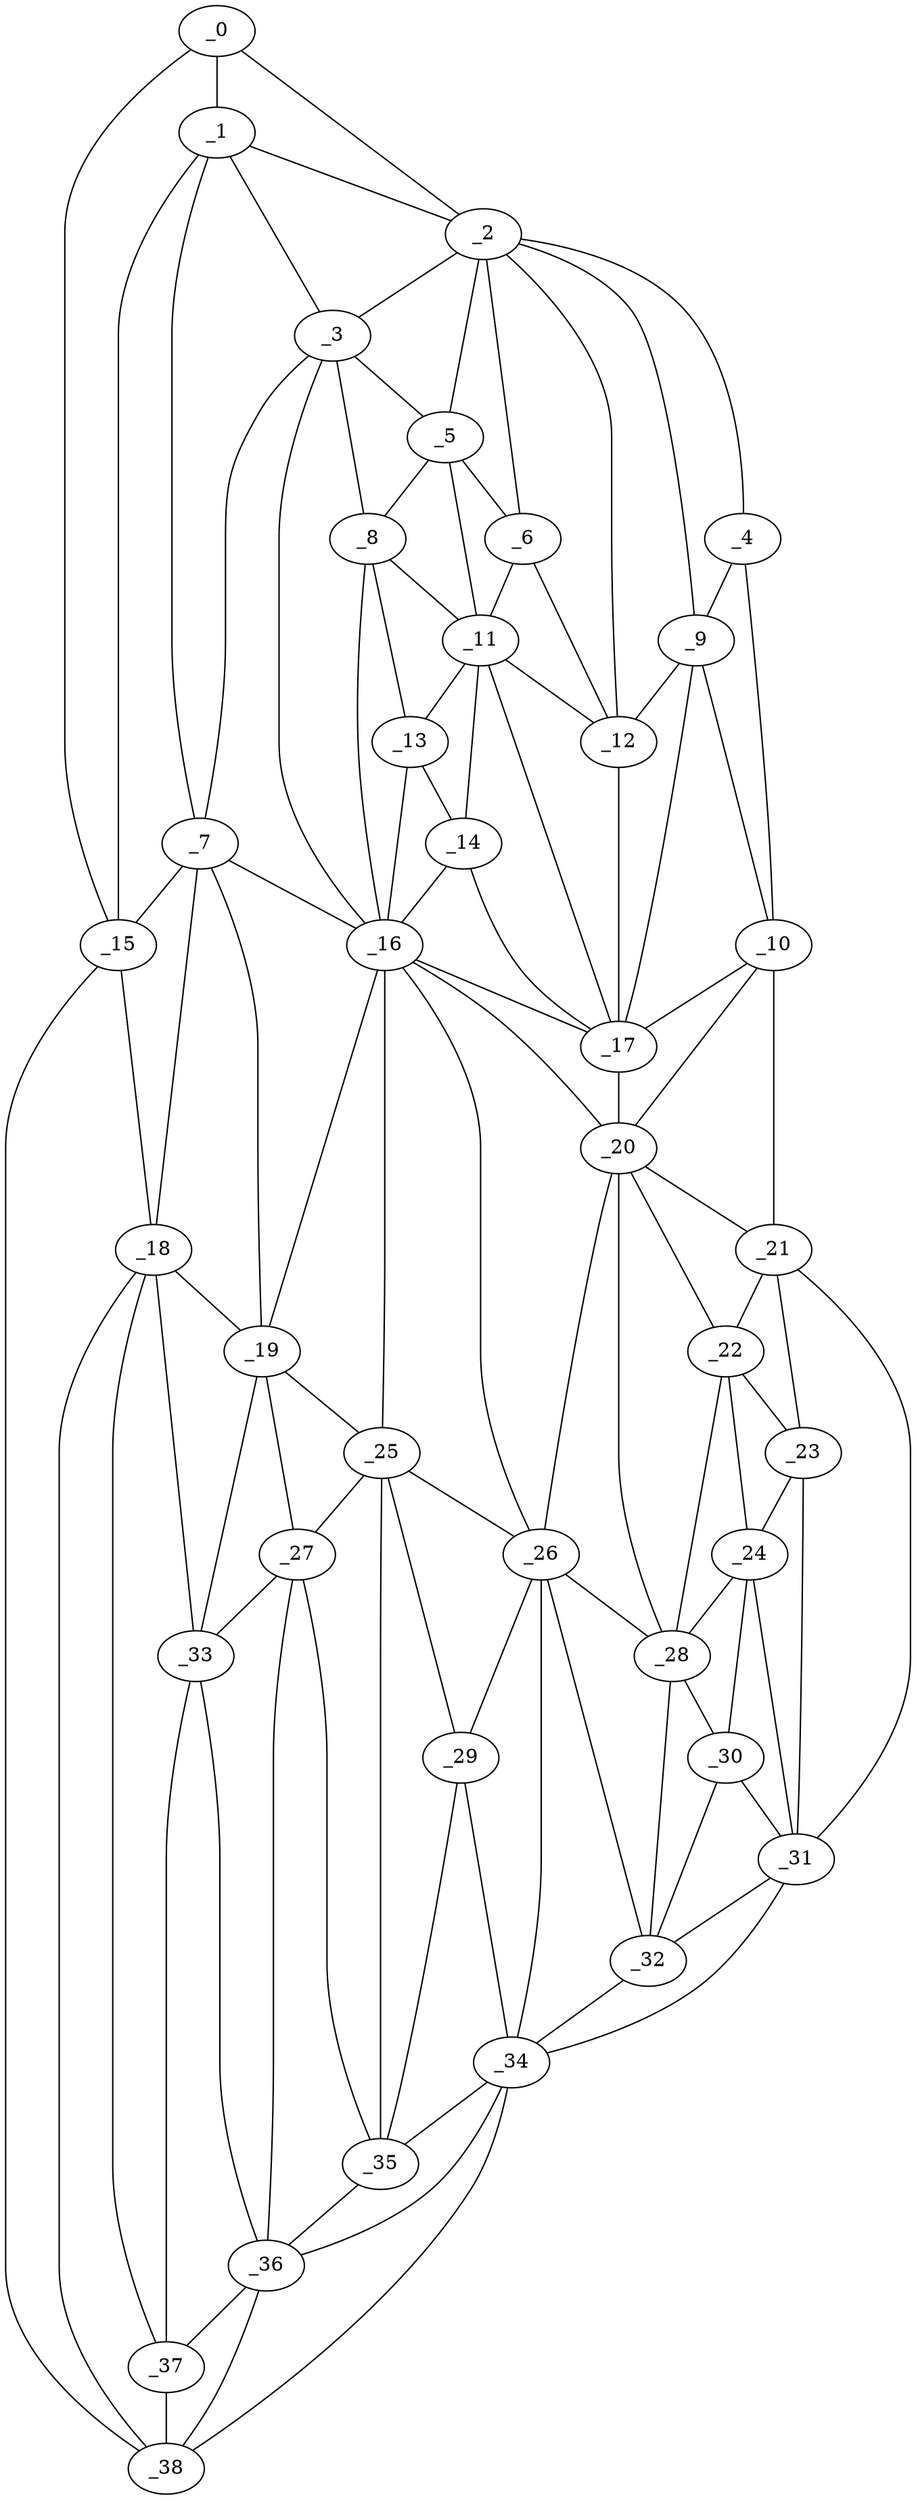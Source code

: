 graph "obj16__75.gxl" {
	_0	 [x=18,
		y=14];
	_1	 [x=21,
		y=24];
	_0 -- _1	 [valence=1];
	_2	 [x=28,
		y=89];
	_0 -- _2	 [valence=1];
	_15	 [x=56,
		y=4];
	_0 -- _15	 [valence=1];
	_1 -- _2	 [valence=1];
	_3	 [x=31,
		y=46];
	_1 -- _3	 [valence=2];
	_7	 [x=37,
		y=37];
	_1 -- _7	 [valence=2];
	_1 -- _15	 [valence=1];
	_2 -- _3	 [valence=2];
	_4	 [x=32,
		y=118];
	_2 -- _4	 [valence=1];
	_5	 [x=33,
		y=72];
	_2 -- _5	 [valence=1];
	_6	 [x=36,
		y=79];
	_2 -- _6	 [valence=2];
	_9	 [x=40,
		y=107];
	_2 -- _9	 [valence=2];
	_12	 [x=45,
		y=100];
	_2 -- _12	 [valence=2];
	_3 -- _5	 [valence=2];
	_3 -- _7	 [valence=1];
	_8	 [x=40,
		y=65];
	_3 -- _8	 [valence=2];
	_16	 [x=57,
		y=59];
	_3 -- _16	 [valence=1];
	_4 -- _9	 [valence=1];
	_10	 [x=41,
		y=120];
	_4 -- _10	 [valence=1];
	_5 -- _6	 [valence=2];
	_5 -- _8	 [valence=2];
	_11	 [x=42,
		y=77];
	_5 -- _11	 [valence=2];
	_6 -- _11	 [valence=1];
	_6 -- _12	 [valence=1];
	_7 -- _15	 [valence=2];
	_7 -- _16	 [valence=2];
	_18	 [x=64,
		y=8];
	_7 -- _18	 [valence=1];
	_19	 [x=70,
		y=48];
	_7 -- _19	 [valence=2];
	_8 -- _11	 [valence=2];
	_13	 [x=46,
		y=69];
	_8 -- _13	 [valence=2];
	_8 -- _16	 [valence=1];
	_9 -- _10	 [valence=1];
	_9 -- _12	 [valence=1];
	_17	 [x=58,
		y=97];
	_9 -- _17	 [valence=2];
	_10 -- _17	 [valence=2];
	_20	 [x=74,
		y=101];
	_10 -- _20	 [valence=2];
	_21	 [x=82,
		y=119];
	_10 -- _21	 [valence=1];
	_11 -- _12	 [valence=2];
	_11 -- _13	 [valence=1];
	_14	 [x=47,
		y=75];
	_11 -- _14	 [valence=2];
	_11 -- _17	 [valence=1];
	_12 -- _17	 [valence=1];
	_13 -- _14	 [valence=2];
	_13 -- _16	 [valence=1];
	_14 -- _16	 [valence=2];
	_14 -- _17	 [valence=2];
	_15 -- _18	 [valence=1];
	_38	 [x=112,
		y=15];
	_15 -- _38	 [valence=1];
	_16 -- _17	 [valence=1];
	_16 -- _19	 [valence=1];
	_16 -- _20	 [valence=2];
	_25	 [x=96,
		y=67];
	_16 -- _25	 [valence=1];
	_26	 [x=96,
		y=74];
	_16 -- _26	 [valence=2];
	_17 -- _20	 [valence=2];
	_18 -- _19	 [valence=2];
	_33	 [x=106,
		y=39];
	_18 -- _33	 [valence=1];
	_37	 [x=110,
		y=24];
	_18 -- _37	 [valence=2];
	_18 -- _38	 [valence=1];
	_19 -- _25	 [valence=2];
	_27	 [x=97,
		y=54];
	_19 -- _27	 [valence=1];
	_19 -- _33	 [valence=2];
	_20 -- _21	 [valence=1];
	_22	 [x=84,
		y=109];
	_20 -- _22	 [valence=1];
	_20 -- _26	 [valence=1];
	_28	 [x=97,
		y=100];
	_20 -- _28	 [valence=2];
	_21 -- _22	 [valence=2];
	_23	 [x=92,
		y=113];
	_21 -- _23	 [valence=2];
	_31	 [x=104,
		y=113];
	_21 -- _31	 [valence=1];
	_22 -- _23	 [valence=1];
	_24	 [x=93,
		y=107];
	_22 -- _24	 [valence=2];
	_22 -- _28	 [valence=1];
	_23 -- _24	 [valence=1];
	_23 -- _31	 [valence=2];
	_24 -- _28	 [valence=2];
	_30	 [x=103,
		y=102];
	_24 -- _30	 [valence=2];
	_24 -- _31	 [valence=2];
	_25 -- _26	 [valence=1];
	_25 -- _27	 [valence=2];
	_29	 [x=103,
		y=73];
	_25 -- _29	 [valence=1];
	_35	 [x=108,
		y=62];
	_25 -- _35	 [valence=1];
	_26 -- _28	 [valence=1];
	_26 -- _29	 [valence=2];
	_32	 [x=105,
		y=91];
	_26 -- _32	 [valence=2];
	_34	 [x=107,
		y=86];
	_26 -- _34	 [valence=2];
	_27 -- _33	 [valence=2];
	_27 -- _35	 [valence=2];
	_36	 [x=109,
		y=53];
	_27 -- _36	 [valence=2];
	_28 -- _30	 [valence=2];
	_28 -- _32	 [valence=2];
	_29 -- _34	 [valence=1];
	_29 -- _35	 [valence=2];
	_30 -- _31	 [valence=2];
	_30 -- _32	 [valence=2];
	_31 -- _32	 [valence=1];
	_31 -- _34	 [valence=1];
	_32 -- _34	 [valence=2];
	_33 -- _36	 [valence=2];
	_33 -- _37	 [valence=2];
	_34 -- _35	 [valence=2];
	_34 -- _36	 [valence=2];
	_34 -- _38	 [valence=1];
	_35 -- _36	 [valence=2];
	_36 -- _37	 [valence=2];
	_36 -- _38	 [valence=2];
	_37 -- _38	 [valence=2];
}
